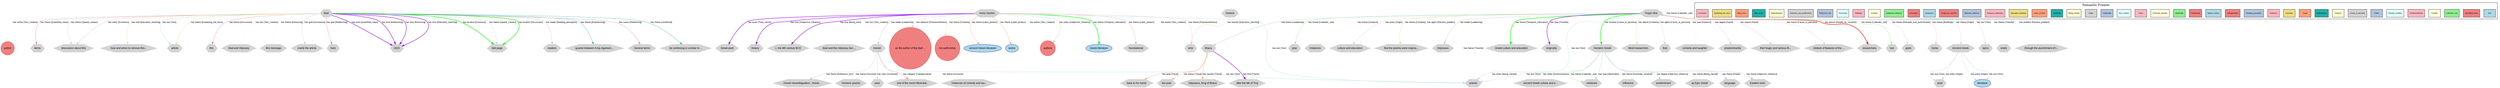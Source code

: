 digraph Homer {
    rankdir=TB;
    compound=true;
    node [fontname="Arial", fontsize=12, style=filled];
    edge [fontname="Arial", fontsize=10, color=gray];
    
    // Graph styling
    bgcolor=white;
    
    // Node type definitions
    subgraph cluster_people {{
        label="People";
        style=filled;
        fillcolor=lightcoral;
        color=red;
        node [fillcolor=lightcoral, color=red, shape=circle];
    }}
    
    subgraph cluster_locations {{
        label="Locations";
        style=filled;
        fillcolor=lightgreen;
        color=green;
        node [fillcolor=lightgreen, color=green, shape=box];
    }}
    
    subgraph cluster_concepts {{
        label="Concepts";
        style=filled;
        fillcolor=lightblue;
        color=blue;
        node [fillcolor=lightblue, color=blue, shape=ellipse];
    }}
    
    subgraph cluster_events {{
        label="Events";
        style=filled;
        fillcolor=lightyellow;
        color=orange;
        node [fillcolor=lightyellow, color=orange, shape=diamond];
    }}
    
    subgraph cluster_other {{
        label="Other";
        style=filled;
        fillcolor=lightgray;
        color=gray;
        node [fillcolor=lightgray, color=gray, shape=hexagon];
    }}

    // People nodes
    "author" [label="author", fillcolor=lightcoral, color=red, shape=circle];
    "authors" [label="authors", fillcolor=lightcoral, color=red, shape=circle];
    "as the author of the Iliad ..." [label="as the author of the Iliad ...", fillcolor=lightcoral, color=red, shape=circle];
    "his authorship" [label="his authorship", fillcolor=lightcoral, color=red, shape=circle];

    // Concepts nodes
    "literature" [label="literature", fillcolor=lightblue, color=blue, shape=ellipse];
    "ancient Greek literature" [label="ancient Greek literature", fillcolor=lightblue, color=blue, shape=ellipse];
    "works" [label="works", fillcolor=lightblue, color=blue, shape=ellipse];
    "Greek literature" [label="Greek literature", fillcolor=lightblue, color=blue, shape=ellipse];

    // Other nodes
    "Most researchers" [label="Most researchers", fillcolor=lightgray, color=gray, shape=hexagon];
    "uses" [label="uses", fillcolor=lightgray, color=gray, shape=hexagon];
    "that" [label="that", fillcolor=lightgray, color=gray, shape=hexagon];
    "Greece" [label="Greece", fillcolor=lightgray, color=gray, shape=hexagon];
    "influence" [label="influence", fillcolor=lightgray, color=gray, shape=hexagon];
    "terms" [label="terms", fillcolor=lightgray, color=gray, shape=hexagon];
    "Trojan War" [label="Trojan War", fillcolor=lightgray, color=gray, shape=hexagon];
    "ten-year" [label="ten-year", fillcolor=lightgray, color=gray, shape=hexagon];
    "comedy and laughter" [label="comedy and laughter", fillcolor=lightgray, color=gray, shape=hexagon];
    "discussion about this" [label="discussion about this", fillcolor=lightgray, color=gray, shape=hexagon];
    "foundational" [label="foundational", fillcolor=lightgray, color=gray, shape=hexagon];
    "how and when to remove this..." [label="how and when to remove this...", fillcolor=lightgray, color=gray, shape=hexagon];
    "Homeric Greek" [label="Homeric Greek", fillcolor=lightgray, color=gray, shape=hexagon];
    "one of the most influential..." [label="one of the most influential...", fillcolor=lightgray, color=gray, shape=hexagon];
    "predominantly" [label="predominantly", fillcolor=lightgray, color=gray, shape=hexagon];
    "predominant" [label="predominant", fillcolor=lightgray, color=gray, shape=hexagon];
    "instances of comedy and lau..." [label="instances of comedy and lau...", fillcolor=lightgray, color=gray, shape=hexagon];
    "who" [label="who", fillcolor=lightgray, color=gray, shape=hexagon];
    "their tragic and serious th..." [label="their tragic and serious th...", fillcolor=lightgray, color=gray, shape=hexagon];
    "mixture of features of the ..." [label="mixture of features of the ...", fillcolor=lightgray, color=gray, shape=hexagon];
    "Iliad" [label="Iliad", fillcolor=lightgray, color=gray, shape=hexagon];
    "as Epic Greek" [label="as Epic Greek", fillcolor=lightgray, color=gray, shape=hexagon];
    "researchers" [label="researchers", fillcolor=lightgray, color=gray, shape=hexagon];
    "article" [label="article", fillcolor=lightgray, color=gray, shape=hexagon];
    "this" [label="this", fillcolor=lightgray, color=gray, shape=hexagon];
    "Greek poet" [label="Greek poet", fillcolor=lightgray, color=gray, shape=hexagon];
    "Iliad and Odyssey" [label="Iliad and Odyssey", fillcolor=lightgray, color=gray, shape=hexagon];
    "history" [label="history", fillcolor=lightgray, color=gray, shape=hexagon];
    "Anno Domini" [label="Anno Domini", fillcolor=lightgray, color=gray, shape=hexagon];
    "this message" [label="this message", fillcolor=lightgray, color=gray, shape=hexagon];
    "last" [label="last", fillcolor=lightgray, color=gray, shape=hexagon];
    "c. the 8th century BCE" [label="c. the 8th century BCE", fillcolor=lightgray, color=gray, shape=hexagon];
    "clarify the article" [label="clarify the article", fillcolor=lightgray, color=gray, shape=hexagon];
    "Iliad and the Odyssey, two ..." [label="Iliad and the Odyssey, two ...", fillcolor=lightgray, color=gray, shape=hexagon];
    "language" [label="language", fillcolor=lightgray, color=gray, shape=hexagon];
    "gods" [label="gods", fillcolor=lightgray, color=gray, shape=hexagon];
    "here" [label="here", fillcolor=lightgray, color=gray, shape=hexagon];
    "home" [label="home", fillcolor=lightgray, color=gray, shape=hexagon];
    "Odysseus, king of Ithaca" [label="Odysseus, king of Ithaca", fillcolor=lightgray, color=gray, shape=hexagon];
    "Eastern Ionic" [label="Eastern Ionic", fillcolor=lightgray, color=gray, shape=hexagon];
    "Ancient Greek" [label="Ancient Greek", fillcolor=lightgray, color=gray, shape=hexagon];
    "epics" [label="epics", fillcolor=lightgray, color=gray, shape=hexagon];
    "orally" [label="orally", fillcolor=lightgray, color=gray, shape=hexagon];
    "Homer" [label="Homer", fillcolor=lightgray, color=gray, shape=hexagon];
    "through the punishment of t..." [label="through the punishment of t...", fillcolor=lightgray, color=gray, shape=hexagon];
    "year" [label="year", fillcolor=lightgray, color=gray, shape=hexagon];
    "instances" [label="instances", fillcolor=lightgray, color=gray, shape=hexagon];
    "2025" [label="2025", fillcolor=lightgray, color=gray, shape=hexagon];
    "after the fall of Troy" [label="after the fall of Troy", fillcolor=lightgray, color=gray, shape=hexagon];
    "talk page" [label="talk page", fillcolor=lightgray, color=gray, shape=hexagon];
    "Homer disambiguation , Home..." [label="Homer disambiguation , Home...", fillcolor=lightgray, color=gray, shape=hexagon];
    "back to his home" [label="back to his home", fillcolor=lightgray, color=gray, shape=hexagon];
    "poet" [label="poet", fillcolor=lightgray, color=gray, shape=hexagon];
    "culture and education" [label="culture and education", fillcolor=lightgray, color=gray, shape=hexagon];
    "Homeric poems" [label="Homeric poems", fillcolor=lightgray, color=gray, shape=hexagon];
    "readers" [label="readers", fillcolor=lightgray, color=gray, shape=hexagon];
    "that the poems were origina..." [label="that the poems were origina...", fillcolor=lightgray, color=gray, shape=hexagon];
    "quarrel between King Agamem..." [label="quarrel between King Agamem...", fillcolor=lightgray, color=gray, shape=hexagon];
    "ancient Greek culture and e..." [label="ancient Greek culture and e...", fillcolor=lightgray, color=gray, shape=hexagon];
    "centuries" [label="centuries", fillcolor=lightgray, color=gray, shape=hexagon];
    "Several terms" [label="Several terms", fillcolor=lightgray, color=gray, shape=hexagon];
    "Odysseus" [label="Odysseus", fillcolor=lightgray, color=gray, shape=hexagon];
    "Ithaca" [label="Ithaca", fillcolor=lightgray, color=gray, shape=hexagon];
    "Greek culture and education" [label="Greek culture and education", fillcolor=lightgray, color=gray, shape=hexagon];
    "poems" [label="poems", fillcolor=lightgray, color=gray, shape=hexagon];
    "originally" [label="originally", fillcolor=lightgray, color=gray, shape=hexagon];
    "be confusing or unclear to ..." [label="be confusing or unclear to ...", fillcolor=lightgray, color=gray, shape=hexagon];

    // Relationships
    "Trojan War" -> "poems" [label="has text [Text]", color=lightblue, penwidth=1];
    "Iliad" -> "article" [label="has text [Text]", color=lightblue, penwidth=1];
    "Ancient Greek" -> "literature" [label="has text [Text]", color=lightblue, penwidth=1];
    "Iliad" -> "2025" [label="has time [Quantified_mass]", color=purple, penwidth=2];
    "Trojan War" -> "year" [label="has theme [Calendric_unit]", color=lightgreen, penwidth=1];
    "Trojan War" -> "originally" [label="has time [Transfer]", color=purple, penwidth=2];
    "Anno Domini" -> "as the author of the Iliad ..." [label="has behavior [Praiseworthiness]", color=lightpink, penwidth=1];
    "Ancient Greek" -> "poet" [label="has text [Text]", color=lightblue, penwidth=1];
    "Trojan War" -> "through the punishment of t..." [label="has problem [Resolve_problem]", color=lightcyan, penwidth=1];
    "Homeric Greek" -> "language" [label="has theme [Fields]", color=lightsteelblue, penwidth=1];
    "Trojan War" -> "Homeric Greek" [label="has location [Cause_to_perceive]", color=green, penwidth=2];
    "Trojan War" -> "instances" [label="has theme [Instance]", color=lightgoldenrodyellow, penwidth=1];
    "Trojan War" -> "that" [label="has agent [Cause_to_perceive]", color=lightgray, penwidth=1];
    "Iliad" -> "quarrel between King Agamem..." [label="has theme [Emphasizing]", color=lightseagreen, penwidth=1];
    "Ithaca" -> "after the fall of Troy" [label="has time [Travel]", color=purple, penwidth=2];
    "Anno Domini" -> "his authorship" [label="has theme [Certainty]", color=lightgoldenrod, penwidth=1];
    "Iliad" -> "talk page" [label="has location [Existence]", color=green, penwidth=2];
    "Iliad" -> "readers" [label="has reader [Reading_perception]", color=lightsteelblue, penwidth=1];
    "Trojan War" -> "last" [label="has theme [Calendric_unit]", color=lightgreen, penwidth=1];
    "Homer" -> "one of the most influential..." [label="has category [Categorization]", color=lightcoral, penwidth=1];
    "Iliad" -> "discussion about this" [label="has theme [Spatial_contact]", color=lightblue, penwidth=1];
    "Iliad" -> "here" [label="has goal [Redirecting]", color=lightcoral, penwidth=1];
    "Homeric Greek" -> "centuries" [label="has type [Identicality]", color=lightgreen, penwidth=1];
    "Trojan War" -> "that the poems were origina..." [label="has theme [Certainty]", color=lightgoldenrod, penwidth=1];
    "Ithaca" -> "Odysseus, king of Ithaca" [label="has traveler [Travel]", color=lightsalmon, penwidth=1];
    "Homeric Greek" -> "influence" [label="has theme [Dominate_situation]", color=lightyellow, penwidth=1];
    "Trojan War" -> "predominantly" [label="has degree [Fame]", color=lightpink, penwidth=1];
    "Anno Domini" -> "who" [label="has author [Text_creation]", color=lightcyan, penwidth=1];
    "Trojan War" -> "Ithaca" [label="has theme [Leadership]", color=lightsteelblue, penwidth=1];
    "Trojan War" -> "their tragic and serious th..." [label="has reason [Fame]", color=lightpink, penwidth=1];
    "Trojan War" -> "Trojan War" [label="has theme [Calendric_unit]", color=lightgreen, penwidth=1];
    "Trojan War" -> "culture and education" [label="has entity [Origin]", color=lightgray, penwidth=1];
    "Homeric Greek" -> "poems" [label="has entity [Being_named]", color=lightgoldenrodyellow, penwidth=1];
    "Iliad" -> "Several terms" [label="has cause [Redirecting]", color=lightcoral, penwidth=1];
    "Iliad" -> "be confusing or unclear to ..." [label="has theme [Likelihood]", color=lightseagreen, penwidth=1];
    "Iliad" -> "author" [label="has author [Text_creation]", color=lightcyan, penwidth=1];
    "Anno Domini" -> "poems" [label="has text [Text]", color=lightblue, penwidth=1];
    "Anno Domini" -> "foundational" [label="has theme [Labor_product]", color=lightsalmon, penwidth=1];
    "Greece" -> "who" [label="has teacher [Education_teaching]", color=lightgoldenrod, penwidth=1];
    "Iliad" -> "terms" [label="has theme [Quantified_mass]", color=lightcoral, penwidth=1];
    "Trojan War" -> "Greek culture and education" [label="has theme [Temporal_collocation]", color=green, penwidth=2];
    "Trojan War" -> "epics" [label="has text [Text]", color=lightblue, penwidth=1];
    "Anno Domini" -> "Greek literature" [label="has theme [Temporal_collocation]", color=green, penwidth=2];
    "Homeric Greek" -> "poems" [label="has text [Text]", color=lightblue, penwidth=1];
    "Ithaca" -> "ten-year" [label="has theme [Travel]", color=lightsalmon, penwidth=1];
    "Iliad" -> "talk page" [label="has theme [Spatial_contact]", color=lightblue, penwidth=1];
    "Trojan War" -> "comedy and laughter" [label="has type [Instance]", color=lightgoldenrodyellow, penwidth=1];
    "Trojan War" -> "mixture of features of the ..." [label="has theme [Cause_to_perceive]", color=lightgray, penwidth=1];
    "Homeric Greek" -> "Eastern Ionic" [label="has theme [Objective_influence]", color=lightsteelblue, penwidth=1];
    "Trojan War" -> "researchers" [label="has person [People_by_vocation]", color=red, penwidth=2];
    "Iliad" -> "clarify the article" [label="has goal [Assistance]", color=lightblue, penwidth=1];
    "Trojan War" -> "Odysseus" [label="has agent [Resolve_problem]", color=lightcyan, penwidth=1];
    "Iliad" -> "talk page" [label="has location [Discussion]", color=green, penwidth=2];
    "Ancient Greek" -> "poet" [label="has entity [Origin]", color=lightgray, penwidth=1];
    "Iliad" -> "this" [label="has theme [Discussion]", color=lightcoral, penwidth=1];
    "Anno Domini" -> "authors" [label="has entity [Subjective_influence]", color=lightgreen, penwidth=1];
    "Homer" -> "instances of comedy and lau..." [label="has theme [Inclusion]", color=lightyellow, penwidth=1];
    "Trojan War" -> "home" [label="has theme [Buildings]", color=lightpink, penwidth=1];
    "Anno Domini" -> "ancient Greek literature" [label="has theme [Labor_product]", color=lightsalmon, penwidth=1];
    "Iliad" -> "2025" [label="has time [Redirecting]", color=purple, penwidth=2];
    "Iliad" -> "this message" [label="has theme [Removing]", color=lightcyan, penwidth=1];
    "Homer" -> "Homer disambiguation , Home..." [label="has theme [Reference_text]", color=lightsteelblue, penwidth=1];
    "Iliad" -> "2025" [label="has time [Removing]", color=purple, penwidth=2];
    "Homer" -> "poems" [label="has text [Text]", color=lightblue, penwidth=1];
    "Trojan War" -> "gods" [label="has theme [Rewards_and_punishments]", color=lightgray, penwidth=1];
    "Anno Domini" -> "Homer" [label="has leader [Leadership]", color=lightsteelblue, penwidth=1];
    "Iliad" -> "discussion about this" [label="has entity [Existence]", color=lightpink, penwidth=1];
    "Homer" -> "Homeric poems" [label="has theme [Inclusion]", color=lightyellow, penwidth=1];
    "Iliad" -> "how and when to remove this..." [label="has skill [Education_teaching]", color=lightgoldenrod, penwidth=1];
    "Trojan War" -> "orally" [label="has theme [Transfer]", color=lightyellow, penwidth=1];
    "Homeric Greek" -> "ancient Greek culture and e..." [label="has entity [Distinctiveness]", color=lightgoldenrodyellow, penwidth=1];
    "Anno Domini" -> "Greek poet" [label="has event [Time_vector]", color=purple, penwidth=2];
    "Ancient Greek" -> "literature" [label="has entity [Origin]", color=lightgray, penwidth=1];
    "Anno Domini" -> "Iliad and the Odyssey, two ..." [label="has text [Text_creation]", color=lightcyan, penwidth=1];
    "Anno Domini" -> "works" [label="has theme [Labor_product]", color=lightsalmon, penwidth=1];
    "Homeric Greek" -> "predominant" [label="has degree [Objective_influence]", color=lightsteelblue, penwidth=1];
    "Trojan War" -> "Most researchers" [label="has theme [Certainty]", color=lightgoldenrod, penwidth=1];
    "Homeric Greek" -> "as Epic Greek" [label="has theme [Being_named]", color=lightgoldenrodyellow, penwidth=1];
    "Iliad" -> "Iliad and Odyssey" [label="has text [Text_creation]", color=lightcyan, penwidth=1];
    "Trojan War" -> "Ancient Greek" [label="has theme [Origin]", color=lightgray, penwidth=1];
    "Trojan War" -> "Odysseus" [label="has leader [Leadership]", color=lightsteelblue, penwidth=1];
    "Trojan War" -> "poems" [label="has theme [Transfer]", color=lightyellow, penwidth=1];
    "Ithaca" -> "back to his home" [label="has goal [Travel]", color=lightsalmon, penwidth=1];
    "Homeric Greek" -> "centuries" [label="has theme [Calendric_unit]", color=lightgreen, penwidth=1];
    "Anno Domini" -> "authors" [label="has author [Text_creation]", color=lightcyan, penwidth=1];
    "Anno Domini" -> "c. the 8th century BCE" [label="has time [Being_born]", color=purple, penwidth=2];
    "Iliad" -> "article" [label="has theme [Explaining_the_facts]", color=lightgoldenrod, penwidth=1];
    "Homer" -> "uses" [label="has class [Increment]", color=lightpink, penwidth=1];
    "Anno Domini" -> "who" [label="has theme [Praiseworthiness]", color=lightpink, penwidth=1];
    "Iliad" -> "2025" [label="has time [Education_teaching]", color=purple, penwidth=2];
    "Anno Domini" -> "history" [label="has time [Subjective_influence]", color=purple, penwidth=2];

    // Frame Legend
    subgraph cluster_legend {
        label="Semantic Frames";
        style=filled;
        fillcolor=white;
        color=black;
        rank=sink;
        "Text_legend" [label="Text", fillcolor="lightblue", style=filled, shape=box, fontsize=8];
        "Quantified_mass_legend" [label="Quantified_mass", fillcolor="lightcoral", style=filled, shape=box, fontsize=8];
        "Calendric_unit_legend" [label="Calendric_unit", fillcolor="lightgreen", style=filled, shape=box, fontsize=8];
        "Transfer_legend" [label="Transfer", fillcolor="lightyellow", style=filled, shape=box, fontsize=8];
        "Praiseworthiness_legend" [label="Praiseworthiness", fillcolor="lightpink", style=filled, shape=box, fontsize=8];
        "Resolve_problem_legend" [label="Resolve_problem", fillcolor="lightcyan", style=filled, shape=box, fontsize=8];
        "Fields_legend" [label="Fields", fillcolor="lightsteelblue", style=filled, shape=box, fontsize=8];
        "Cause_to_perceive_legend" [label="Cause_to_perceive", fillcolor="lightgray", style=filled, shape=box, fontsize=8];
        "Instance_legend" [label="Instance", fillcolor="lightgoldenrodyellow", style=filled, shape=box, fontsize=8];
        "Emphasizing_legend" [label="Emphasizing", fillcolor="lightseagreen", style=filled, shape=box, fontsize=8];
        "Travel_legend" [label="Travel", fillcolor="lightsalmon", style=filled, shape=box, fontsize=8];
        "Certainty_legend" [label="Certainty", fillcolor="lightgoldenrod", style=filled, shape=box, fontsize=8];
        "Existence_legend" [label="Existence", fillcolor="lightpink", style=filled, shape=box, fontsize=8];
        "Reading_perception_legend" [label="Reading_perception", fillcolor="lightsteelblue", style=filled, shape=box, fontsize=8];
        "Categorization_legend" [label="Categorization", fillcolor="lightcoral", style=filled, shape=box, fontsize=8];
        "Spatial_contact_legend" [label="Spatial_contact", fillcolor="lightblue", style=filled, shape=box, fontsize=8];
        "Redirecting_legend" [label="Redirecting", fillcolor="lightcoral", style=filled, shape=box, fontsize=8];
        "Identicality_legend" [label="Identicality", fillcolor="lightgreen", style=filled, shape=box, fontsize=8];
        "Dominate_situation_legend" [label="Dominate_situation", fillcolor="lightyellow", style=filled, shape=box, fontsize=8];
        "Fame_legend" [label="Fame", fillcolor="lightpink", style=filled, shape=box, fontsize=8];
        "Text_creation_legend" [label="Text_creation", fillcolor="lightcyan", style=filled, shape=box, fontsize=8];
        "Leadership_legend" [label="Leadership", fillcolor="lightsteelblue", style=filled, shape=box, fontsize=8];
        "Origin_legend" [label="Origin", fillcolor="lightgray", style=filled, shape=box, fontsize=8];
        "Being_named_legend" [label="Being_named", fillcolor="lightgoldenrodyellow", style=filled, shape=box, fontsize=8];
        "Likelihood_legend" [label="Likelihood", fillcolor="lightseagreen", style=filled, shape=box, fontsize=8];
        "Labor_product_legend" [label="Labor_product", fillcolor="lightsalmon", style=filled, shape=box, fontsize=8];
        "Education_teaching_legend" [label="Education_teaching", fillcolor="lightgoldenrod", style=filled, shape=box, fontsize=8];
        "Temporal_collocation_legend" [label="Temporal_collocation", fillcolor="lightpink", style=filled, shape=box, fontsize=8];
        "Objective_influence_legend" [label="Objective_influence", fillcolor="lightsteelblue", style=filled, shape=box, fontsize=8];
        "People_by_vocation_legend" [label="People_by_vocation", fillcolor="lightcoral", style=filled, shape=box, fontsize=8];
        "Assistance_legend" [label="Assistance", fillcolor="lightblue", style=filled, shape=box, fontsize=8];
        "Discussion_legend" [label="Discussion", fillcolor="lightcoral", style=filled, shape=box, fontsize=8];
        "Subjective_influence_legend" [label="Subjective_influence", fillcolor="lightgreen", style=filled, shape=box, fontsize=8];
        "Inclusion_legend" [label="Inclusion", fillcolor="lightyellow", style=filled, shape=box, fontsize=8];
        "Buildings_legend" [label="Buildings", fillcolor="lightpink", style=filled, shape=box, fontsize=8];
        "Removing_legend" [label="Removing", fillcolor="lightcyan", style=filled, shape=box, fontsize=8];
        "Reference_text_legend" [label="Reference_text", fillcolor="lightsteelblue", style=filled, shape=box, fontsize=8];
        "Rewards_and_punishments_legend" [label="Rewards_and_punishments", fillcolor="lightgray", style=filled, shape=box, fontsize=8];
        "Distinctiveness_legend" [label="Distinctiveness", fillcolor="lightgoldenrodyellow", style=filled, shape=box, fontsize=8];
        "Time_vector_legend" [label="Time_vector", fillcolor="lightseagreen", style=filled, shape=box, fontsize=8];
        "Being_born_legend" [label="Being_born", fillcolor="lightsalmon", style=filled, shape=box, fontsize=8];
        "Explaining_the_facts_legend" [label="Explaining_the_facts", fillcolor="lightgoldenrod", style=filled, shape=box, fontsize=8];
        "Increment_legend" [label="Increment", fillcolor="lightpink", style=filled, shape=box, fontsize=8];
    }
}